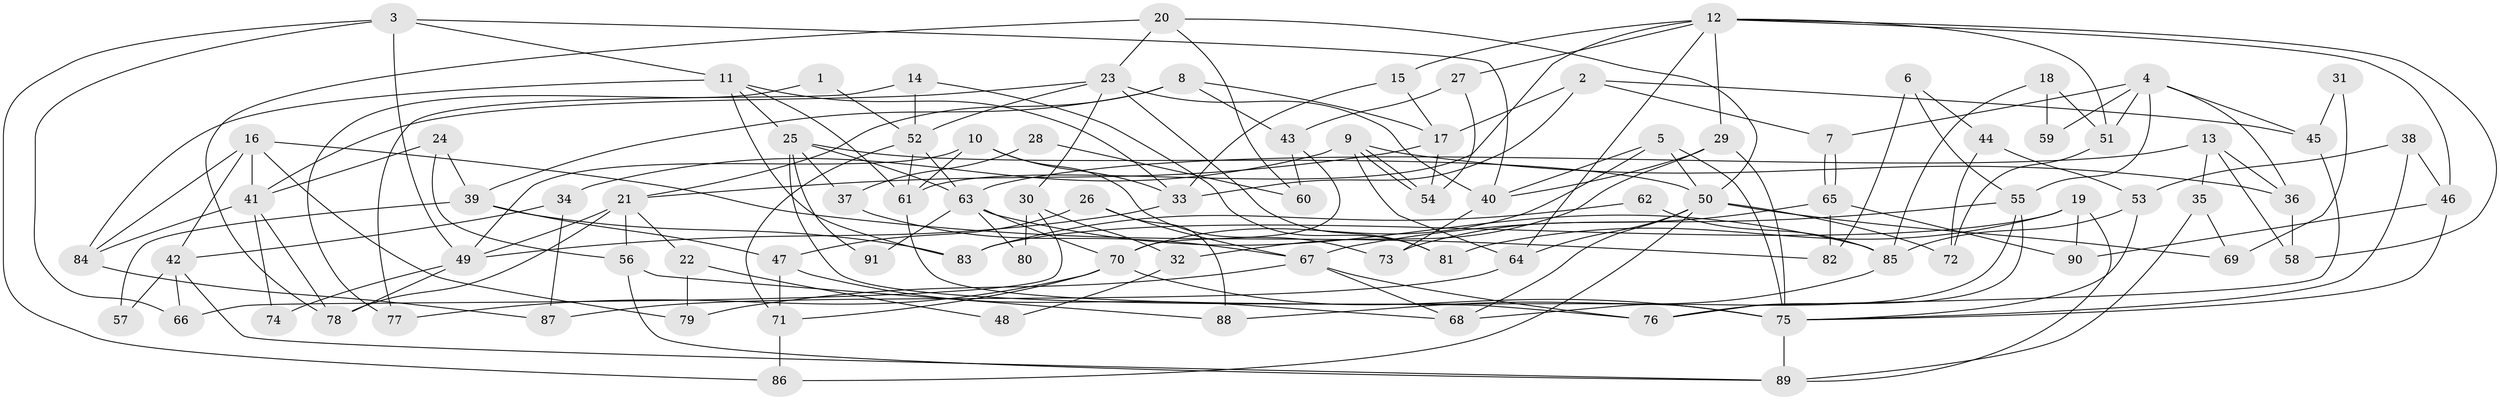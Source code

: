 // coarse degree distribution, {5: 0.24444444444444444, 3: 0.26666666666666666, 4: 0.2222222222222222, 6: 0.044444444444444446, 7: 0.022222222222222223, 2: 0.13333333333333333, 9: 0.022222222222222223, 10: 0.022222222222222223, 21: 0.022222222222222223}
// Generated by graph-tools (version 1.1) at 2025/53/03/04/25 21:53:17]
// undirected, 91 vertices, 182 edges
graph export_dot {
graph [start="1"]
  node [color=gray90,style=filled];
  1;
  2;
  3;
  4;
  5;
  6;
  7;
  8;
  9;
  10;
  11;
  12;
  13;
  14;
  15;
  16;
  17;
  18;
  19;
  20;
  21;
  22;
  23;
  24;
  25;
  26;
  27;
  28;
  29;
  30;
  31;
  32;
  33;
  34;
  35;
  36;
  37;
  38;
  39;
  40;
  41;
  42;
  43;
  44;
  45;
  46;
  47;
  48;
  49;
  50;
  51;
  52;
  53;
  54;
  55;
  56;
  57;
  58;
  59;
  60;
  61;
  62;
  63;
  64;
  65;
  66;
  67;
  68;
  69;
  70;
  71;
  72;
  73;
  74;
  75;
  76;
  77;
  78;
  79;
  80;
  81;
  82;
  83;
  84;
  85;
  86;
  87;
  88;
  89;
  90;
  91;
  1 -- 77;
  1 -- 52;
  2 -- 7;
  2 -- 33;
  2 -- 17;
  2 -- 45;
  3 -- 49;
  3 -- 40;
  3 -- 11;
  3 -- 66;
  3 -- 86;
  4 -- 55;
  4 -- 51;
  4 -- 7;
  4 -- 36;
  4 -- 45;
  4 -- 59;
  5 -- 50;
  5 -- 40;
  5 -- 70;
  5 -- 75;
  6 -- 55;
  6 -- 82;
  6 -- 44;
  7 -- 65;
  7 -- 65;
  8 -- 21;
  8 -- 17;
  8 -- 39;
  8 -- 43;
  9 -- 36;
  9 -- 54;
  9 -- 54;
  9 -- 34;
  9 -- 64;
  10 -- 61;
  10 -- 33;
  10 -- 49;
  10 -- 73;
  11 -- 25;
  11 -- 33;
  11 -- 61;
  11 -- 83;
  11 -- 84;
  12 -- 64;
  12 -- 27;
  12 -- 15;
  12 -- 29;
  12 -- 46;
  12 -- 51;
  12 -- 58;
  12 -- 61;
  13 -- 36;
  13 -- 63;
  13 -- 35;
  13 -- 58;
  14 -- 81;
  14 -- 52;
  14 -- 77;
  15 -- 17;
  15 -- 33;
  16 -- 41;
  16 -- 42;
  16 -- 79;
  16 -- 82;
  16 -- 84;
  17 -- 21;
  17 -- 54;
  18 -- 85;
  18 -- 51;
  18 -- 59;
  19 -- 83;
  19 -- 90;
  19 -- 81;
  19 -- 89;
  20 -- 50;
  20 -- 23;
  20 -- 60;
  20 -- 78;
  21 -- 78;
  21 -- 49;
  21 -- 22;
  21 -- 56;
  22 -- 79;
  22 -- 48;
  23 -- 41;
  23 -- 52;
  23 -- 30;
  23 -- 40;
  23 -- 81;
  24 -- 56;
  24 -- 41;
  24 -- 39;
  25 -- 75;
  25 -- 63;
  25 -- 37;
  25 -- 50;
  25 -- 91;
  26 -- 47;
  26 -- 67;
  26 -- 88;
  27 -- 54;
  27 -- 43;
  28 -- 37;
  28 -- 60;
  29 -- 75;
  29 -- 32;
  29 -- 40;
  30 -- 66;
  30 -- 32;
  30 -- 80;
  31 -- 69;
  31 -- 45;
  32 -- 48;
  33 -- 49;
  34 -- 87;
  34 -- 42;
  35 -- 89;
  35 -- 69;
  36 -- 58;
  37 -- 67;
  38 -- 46;
  38 -- 75;
  38 -- 53;
  39 -- 47;
  39 -- 57;
  39 -- 83;
  40 -- 73;
  41 -- 84;
  41 -- 78;
  41 -- 74;
  42 -- 89;
  42 -- 57;
  42 -- 66;
  43 -- 70;
  43 -- 60;
  44 -- 53;
  44 -- 72;
  45 -- 76;
  46 -- 75;
  46 -- 90;
  47 -- 71;
  47 -- 68;
  49 -- 74;
  49 -- 78;
  50 -- 68;
  50 -- 64;
  50 -- 69;
  50 -- 72;
  50 -- 86;
  51 -- 72;
  52 -- 61;
  52 -- 71;
  52 -- 63;
  53 -- 75;
  53 -- 85;
  55 -- 67;
  55 -- 76;
  55 -- 68;
  56 -- 89;
  56 -- 88;
  61 -- 76;
  62 -- 85;
  62 -- 83;
  63 -- 85;
  63 -- 70;
  63 -- 80;
  63 -- 91;
  64 -- 87;
  65 -- 73;
  65 -- 82;
  65 -- 90;
  67 -- 76;
  67 -- 68;
  67 -- 79;
  70 -- 71;
  70 -- 75;
  70 -- 77;
  71 -- 86;
  75 -- 89;
  84 -- 87;
  85 -- 88;
}
